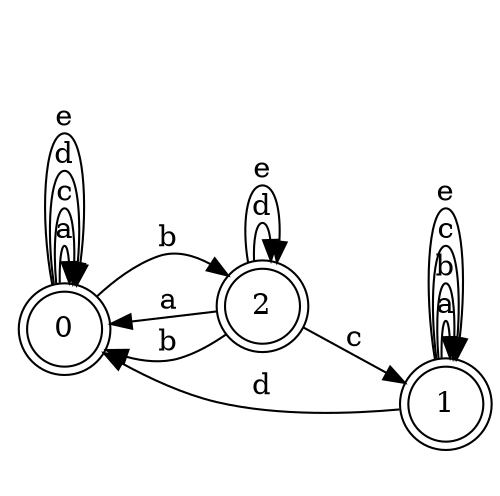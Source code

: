 digraph n3_4 {
__start0 [label="" shape="none"];

rankdir=LR;
size="8,5";

s0 [style="rounded,filled", color="black", fillcolor="white" shape="doublecircle", label="0"];
s1 [style="rounded,filled", color="black", fillcolor="white" shape="doublecircle", label="1"];
s2 [style="rounded,filled", color="black", fillcolor="white" shape="doublecircle", label="2"];
s0 -> s0 [label="a"];
s0 -> s2 [label="b"];
s0 -> s0 [label="c"];
s0 -> s0 [label="d"];
s0 -> s0 [label="e"];
s1 -> s1 [label="a"];
s1 -> s1 [label="b"];
s1 -> s1 [label="c"];
s1 -> s0 [label="d"];
s1 -> s1 [label="e"];
s2 -> s0 [label="a"];
s2 -> s0 [label="b"];
s2 -> s1 [label="c"];
s2 -> s2 [label="d"];
s2 -> s2 [label="e"];

}